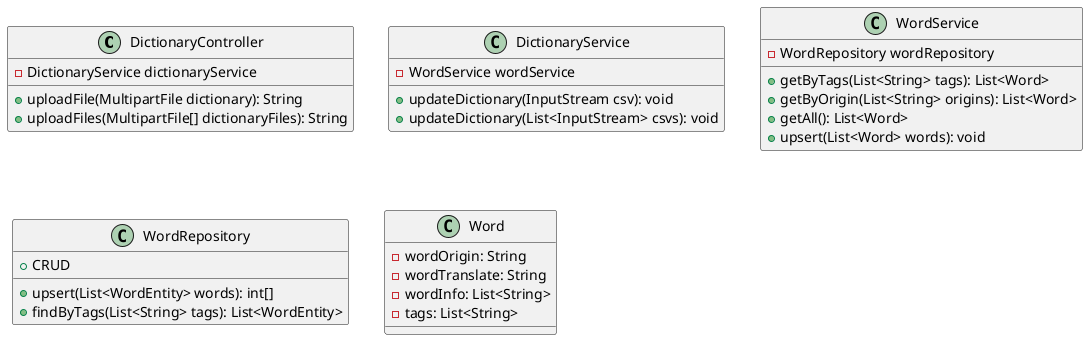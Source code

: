 @startuml
class DictionaryController {
  - DictionaryService dictionaryService

  + uploadFile(MultipartFile dictionary): String
  + uploadFiles(MultipartFile[] dictionaryFiles): String
}

class DictionaryService {
   - WordService wordService

   + updateDictionary(InputStream csv): void
   + updateDictionary(List<InputStream> csvs): void
}

class WordService {
   - WordRepository wordRepository

   + getByTags(List<String> tags): List<Word>
   + getByOrigin(List<String> origins): List<Word>
   + getAll(): List<Word>
   + upsert(List<Word> words): void
}

class WordRepository {
   + CRUD
   + upsert(List<WordEntity> words): int[]
   + findByTags(List<String> tags): List<WordEntity>
}

class Word {
    - wordOrigin: String
    - wordTranslate: String
    - wordInfo: List<String>
    - tags: List<String>
}

@enduml
